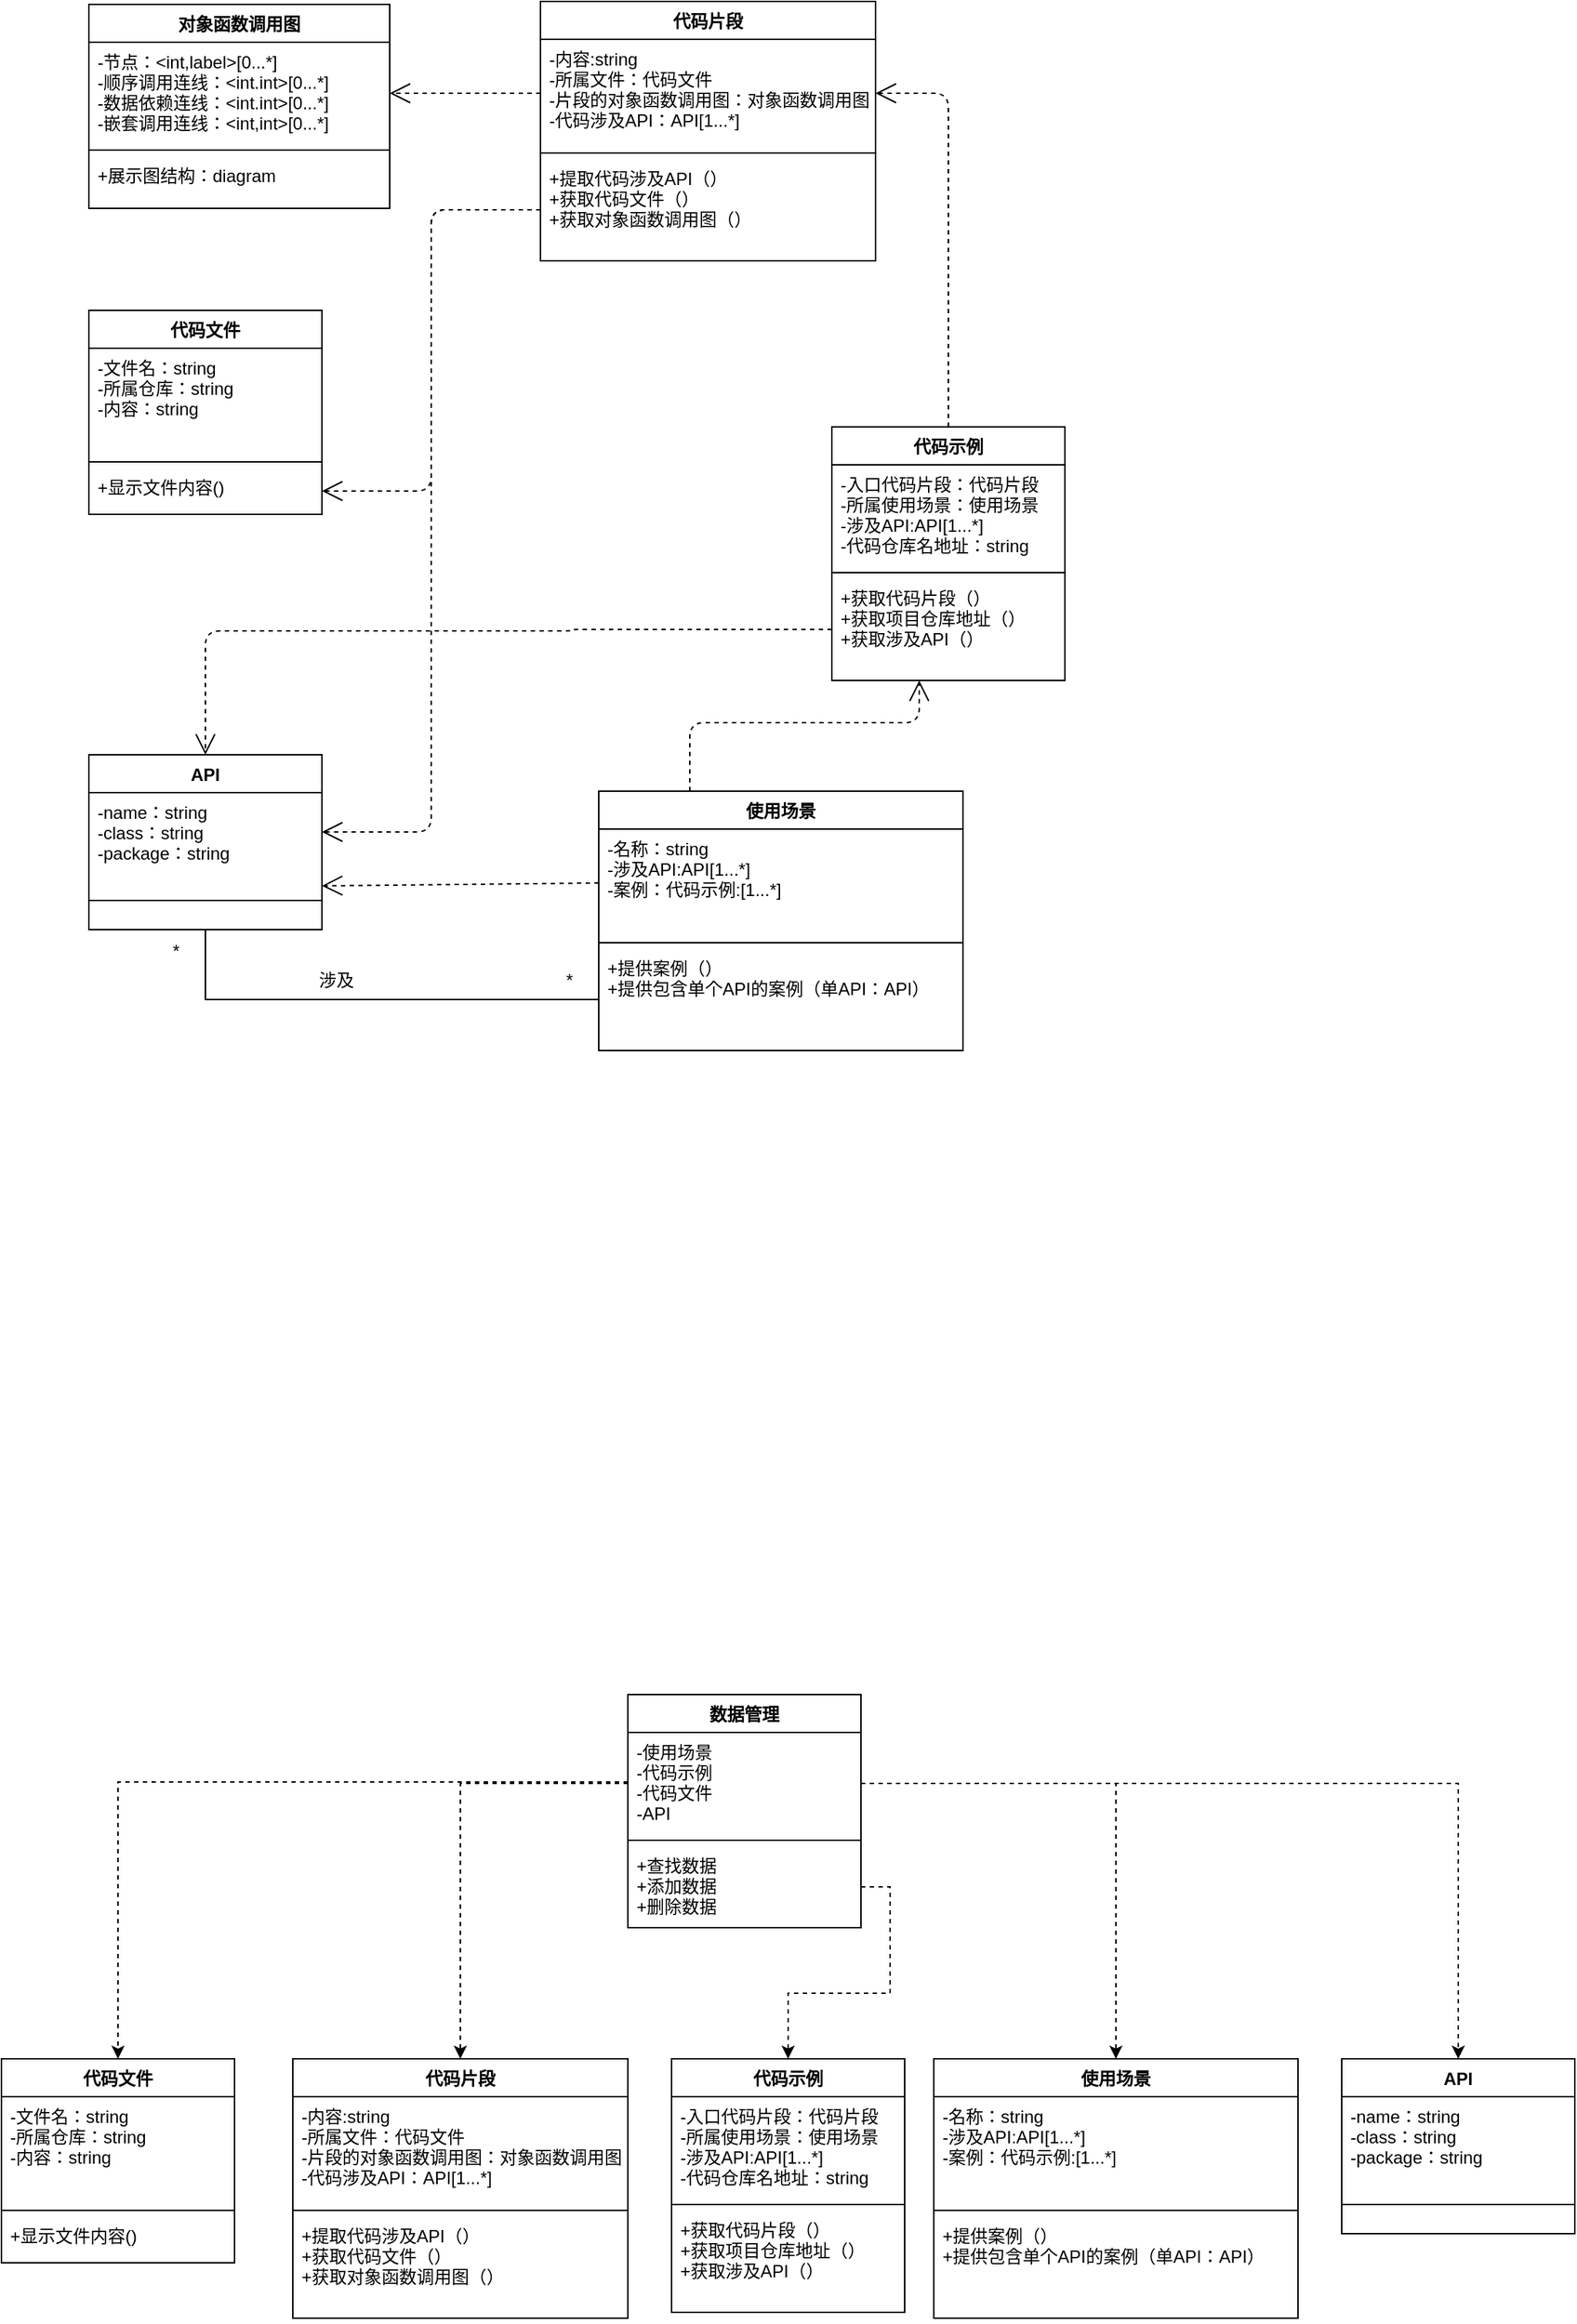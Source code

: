 <mxfile version="14.6.1" type="github" pages="2">
  <diagram id="2AaoYMfwIzmp9pcGzUzD" name="Page-1">
    <mxGraphModel dx="1743" dy="528" grid="1" gridSize="10" guides="1" tooltips="1" connect="1" arrows="1" fold="1" page="1" pageScale="1" pageWidth="827" pageHeight="1169" math="0" shadow="0">
      <root>
        <mxCell id="0" />
        <mxCell id="1" parent="0" />
        <mxCell id="iWXe2AP6moQlenEiE9FN-1" value="代码示例" style="swimlane;fontStyle=1;align=center;verticalAlign=top;childLayout=stackLayout;horizontal=1;startSize=26;horizontalStack=0;resizeParent=1;resizeParentMax=0;resizeLast=0;collapsible=1;marginBottom=0;" parent="1" vertex="1">
          <mxGeometry x="630" y="400" width="160" height="174" as="geometry" />
        </mxCell>
        <mxCell id="iWXe2AP6moQlenEiE9FN-2" value="-入口代码片段：代码片段&#xa;-所属使用场景：使用场景&#xa;-涉及API:API[1...*]&#xa;-代码仓库名地址：string" style="text;strokeColor=none;fillColor=none;align=left;verticalAlign=top;spacingLeft=4;spacingRight=4;overflow=hidden;rotatable=0;points=[[0,0.5],[1,0.5]];portConstraint=eastwest;" parent="iWXe2AP6moQlenEiE9FN-1" vertex="1">
          <mxGeometry y="26" width="160" height="70" as="geometry" />
        </mxCell>
        <mxCell id="iWXe2AP6moQlenEiE9FN-3" value="" style="line;strokeWidth=1;fillColor=none;align=left;verticalAlign=middle;spacingTop=-1;spacingLeft=3;spacingRight=3;rotatable=0;labelPosition=right;points=[];portConstraint=eastwest;" parent="iWXe2AP6moQlenEiE9FN-1" vertex="1">
          <mxGeometry y="96" width="160" height="8" as="geometry" />
        </mxCell>
        <mxCell id="iWXe2AP6moQlenEiE9FN-4" value="+获取代码片段（）&#xa;+获取项目仓库地址（）&#xa;+获取涉及API（）" style="text;strokeColor=none;fillColor=none;align=left;verticalAlign=top;spacingLeft=4;spacingRight=4;overflow=hidden;rotatable=0;points=[[0,0.5],[1,0.5]];portConstraint=eastwest;" parent="iWXe2AP6moQlenEiE9FN-1" vertex="1">
          <mxGeometry y="104" width="160" height="70" as="geometry" />
        </mxCell>
        <mxCell id="iWXe2AP6moQlenEiE9FN-5" value="代码片段" style="swimlane;fontStyle=1;align=center;verticalAlign=top;childLayout=stackLayout;horizontal=1;startSize=26;horizontalStack=0;resizeParent=1;resizeParentMax=0;resizeLast=0;collapsible=1;marginBottom=0;" parent="1" vertex="1">
          <mxGeometry x="430" y="108" width="230" height="178" as="geometry" />
        </mxCell>
        <mxCell id="iWXe2AP6moQlenEiE9FN-6" value="-内容:string&#xa;-所属文件：代码文件&#xa;-片段的对象函数调用图：对象函数调用图&#xa;-代码涉及API：API[1...*]" style="text;strokeColor=none;fillColor=none;align=left;verticalAlign=top;spacingLeft=4;spacingRight=4;overflow=hidden;rotatable=0;points=[[0,0.5],[1,0.5]];portConstraint=eastwest;" parent="iWXe2AP6moQlenEiE9FN-5" vertex="1">
          <mxGeometry y="26" width="230" height="74" as="geometry" />
        </mxCell>
        <mxCell id="iWXe2AP6moQlenEiE9FN-7" value="" style="line;strokeWidth=1;fillColor=none;align=left;verticalAlign=middle;spacingTop=-1;spacingLeft=3;spacingRight=3;rotatable=0;labelPosition=right;points=[];portConstraint=eastwest;" parent="iWXe2AP6moQlenEiE9FN-5" vertex="1">
          <mxGeometry y="100" width="230" height="8" as="geometry" />
        </mxCell>
        <mxCell id="iWXe2AP6moQlenEiE9FN-8" value="+提取代码涉及API（）&#xa;+获取代码文件（）&#xa;+获取对象函数调用图（）" style="text;strokeColor=none;fillColor=none;align=left;verticalAlign=top;spacingLeft=4;spacingRight=4;overflow=hidden;rotatable=0;points=[[0,0.5],[1,0.5]];portConstraint=eastwest;" parent="iWXe2AP6moQlenEiE9FN-5" vertex="1">
          <mxGeometry y="108" width="230" height="70" as="geometry" />
        </mxCell>
        <mxCell id="iWXe2AP6moQlenEiE9FN-9" value="对象函数调用图" style="swimlane;fontStyle=1;align=center;verticalAlign=top;childLayout=stackLayout;horizontal=1;startSize=26;horizontalStack=0;resizeParent=1;resizeParentMax=0;resizeLast=0;collapsible=1;marginBottom=0;" parent="1" vertex="1">
          <mxGeometry x="120" y="110" width="206.5" height="140" as="geometry" />
        </mxCell>
        <mxCell id="iWXe2AP6moQlenEiE9FN-10" value="-节点：&lt;int,label&gt;[0...*]&#xa;-顺序调用连线：&lt;int.int&gt;[0...*]&#xa;-数据依赖连线：&lt;int.int&gt;[0...*]&#xa;-嵌套调用连线：&lt;int,int&gt;[0...*]" style="text;strokeColor=none;fillColor=none;align=left;verticalAlign=top;spacingLeft=4;spacingRight=4;overflow=hidden;rotatable=0;points=[[0,0.5],[1,0.5]];portConstraint=eastwest;" parent="iWXe2AP6moQlenEiE9FN-9" vertex="1">
          <mxGeometry y="26" width="206.5" height="70" as="geometry" />
        </mxCell>
        <mxCell id="iWXe2AP6moQlenEiE9FN-11" value="" style="line;strokeWidth=1;fillColor=none;align=left;verticalAlign=middle;spacingTop=-1;spacingLeft=3;spacingRight=3;rotatable=0;labelPosition=right;points=[];portConstraint=eastwest;" parent="iWXe2AP6moQlenEiE9FN-9" vertex="1">
          <mxGeometry y="96" width="206.5" height="8" as="geometry" />
        </mxCell>
        <mxCell id="iWXe2AP6moQlenEiE9FN-12" value="+展示图结构：diagram" style="text;strokeColor=none;fillColor=none;align=left;verticalAlign=top;spacingLeft=4;spacingRight=4;overflow=hidden;rotatable=0;points=[[0,0.5],[1,0.5]];portConstraint=eastwest;" parent="iWXe2AP6moQlenEiE9FN-9" vertex="1">
          <mxGeometry y="104" width="206.5" height="36" as="geometry" />
        </mxCell>
        <mxCell id="iWXe2AP6moQlenEiE9FN-13" value="代码文件" style="swimlane;fontStyle=1;align=center;verticalAlign=top;childLayout=stackLayout;horizontal=1;startSize=26;horizontalStack=0;resizeParent=1;resizeParentMax=0;resizeLast=0;collapsible=1;marginBottom=0;" parent="1" vertex="1">
          <mxGeometry x="120" y="320" width="160" height="140" as="geometry" />
        </mxCell>
        <mxCell id="iWXe2AP6moQlenEiE9FN-14" value="-文件名：string&#xa;-所属仓库：string&#xa;-内容：string" style="text;strokeColor=none;fillColor=none;align=left;verticalAlign=top;spacingLeft=4;spacingRight=4;overflow=hidden;rotatable=0;points=[[0,0.5],[1,0.5]];portConstraint=eastwest;" parent="iWXe2AP6moQlenEiE9FN-13" vertex="1">
          <mxGeometry y="26" width="160" height="74" as="geometry" />
        </mxCell>
        <mxCell id="iWXe2AP6moQlenEiE9FN-15" value="" style="line;strokeWidth=1;fillColor=none;align=left;verticalAlign=middle;spacingTop=-1;spacingLeft=3;spacingRight=3;rotatable=0;labelPosition=right;points=[];portConstraint=eastwest;" parent="iWXe2AP6moQlenEiE9FN-13" vertex="1">
          <mxGeometry y="100" width="160" height="8" as="geometry" />
        </mxCell>
        <mxCell id="iWXe2AP6moQlenEiE9FN-16" value="+显示文件内容()&#xa;" style="text;strokeColor=none;fillColor=none;align=left;verticalAlign=top;spacingLeft=4;spacingRight=4;overflow=hidden;rotatable=0;points=[[0,0.5],[1,0.5]];portConstraint=eastwest;" parent="iWXe2AP6moQlenEiE9FN-13" vertex="1">
          <mxGeometry y="108" width="160" height="32" as="geometry" />
        </mxCell>
        <mxCell id="iWXe2AP6moQlenEiE9FN-17" value="API" style="swimlane;fontStyle=1;align=center;verticalAlign=top;childLayout=stackLayout;horizontal=1;startSize=26;horizontalStack=0;resizeParent=1;resizeParentMax=0;resizeLast=0;collapsible=1;marginBottom=0;" parent="1" vertex="1">
          <mxGeometry x="120" y="625" width="160" height="120" as="geometry" />
        </mxCell>
        <mxCell id="iWXe2AP6moQlenEiE9FN-18" value="-name：string&#xa;-class：string&#xa;-package：string" style="text;strokeColor=none;fillColor=none;align=left;verticalAlign=top;spacingLeft=4;spacingRight=4;overflow=hidden;rotatable=0;points=[[0,0.5],[1,0.5]];portConstraint=eastwest;" parent="iWXe2AP6moQlenEiE9FN-17" vertex="1">
          <mxGeometry y="26" width="160" height="54" as="geometry" />
        </mxCell>
        <mxCell id="iWXe2AP6moQlenEiE9FN-19" value="" style="line;strokeWidth=1;fillColor=none;align=left;verticalAlign=middle;spacingTop=-1;spacingLeft=3;spacingRight=3;rotatable=0;labelPosition=right;points=[];portConstraint=eastwest;" parent="iWXe2AP6moQlenEiE9FN-17" vertex="1">
          <mxGeometry y="80" width="160" height="40" as="geometry" />
        </mxCell>
        <mxCell id="iWXe2AP6moQlenEiE9FN-21" value="使用场景" style="swimlane;fontStyle=1;align=center;verticalAlign=top;childLayout=stackLayout;horizontal=1;startSize=26;horizontalStack=0;resizeParent=1;resizeParentMax=0;resizeLast=0;collapsible=1;marginBottom=0;" parent="1" vertex="1">
          <mxGeometry x="470" y="650" width="250" height="178" as="geometry" />
        </mxCell>
        <mxCell id="iWXe2AP6moQlenEiE9FN-22" value="-名称：string&#xa;-涉及API:API[1...*]&#xa;-案例：代码示例:[1...*]" style="text;strokeColor=none;fillColor=none;align=left;verticalAlign=top;spacingLeft=4;spacingRight=4;overflow=hidden;rotatable=0;points=[[0,0.5],[1,0.5]];portConstraint=eastwest;" parent="iWXe2AP6moQlenEiE9FN-21" vertex="1">
          <mxGeometry y="26" width="250" height="74" as="geometry" />
        </mxCell>
        <mxCell id="iWXe2AP6moQlenEiE9FN-23" value="" style="line;strokeWidth=1;fillColor=none;align=left;verticalAlign=middle;spacingTop=-1;spacingLeft=3;spacingRight=3;rotatable=0;labelPosition=right;points=[];portConstraint=eastwest;" parent="iWXe2AP6moQlenEiE9FN-21" vertex="1">
          <mxGeometry y="100" width="250" height="8" as="geometry" />
        </mxCell>
        <mxCell id="iWXe2AP6moQlenEiE9FN-24" value="+提供案例（）&#xa;+提供包含单个API的案例（单API：API）" style="text;strokeColor=none;fillColor=none;align=left;verticalAlign=top;spacingLeft=4;spacingRight=4;overflow=hidden;rotatable=0;points=[[0,0.5],[1,0.5]];portConstraint=eastwest;" parent="iWXe2AP6moQlenEiE9FN-21" vertex="1">
          <mxGeometry y="108" width="250" height="70" as="geometry" />
        </mxCell>
        <mxCell id="iWXe2AP6moQlenEiE9FN-31" value="" style="endArrow=open;endSize=12;dashed=1;html=1;exitX=0;exitY=0.5;exitDx=0;exitDy=0;entryX=1;entryY=0.5;entryDx=0;entryDy=0;edgeStyle=orthogonalEdgeStyle;" parent="1" source="iWXe2AP6moQlenEiE9FN-6" target="iWXe2AP6moQlenEiE9FN-10" edge="1">
          <mxGeometry width="160" relative="1" as="geometry">
            <mxPoint x="450.0" y="452" as="sourcePoint" />
            <mxPoint x="290.0" y="453" as="targetPoint" />
          </mxGeometry>
        </mxCell>
        <mxCell id="iWXe2AP6moQlenEiE9FN-32" value="" style="endArrow=open;endSize=12;dashed=1;html=1;exitX=0.5;exitY=0;exitDx=0;exitDy=0;entryX=1;entryY=0.5;entryDx=0;entryDy=0;edgeStyle=orthogonalEdgeStyle;" parent="1" source="iWXe2AP6moQlenEiE9FN-1" target="iWXe2AP6moQlenEiE9FN-6" edge="1">
          <mxGeometry width="160" relative="1" as="geometry">
            <mxPoint x="460.0" y="462" as="sourcePoint" />
            <mxPoint x="300.0" y="463" as="targetPoint" />
            <Array as="points" />
          </mxGeometry>
        </mxCell>
        <mxCell id="iWXe2AP6moQlenEiE9FN-33" value="" style="endArrow=open;endSize=12;dashed=1;html=1;exitX=0;exitY=0.5;exitDx=0;exitDy=0;entryX=0.5;entryY=0;entryDx=0;entryDy=0;edgeStyle=orthogonalEdgeStyle;" parent="1" source="iWXe2AP6moQlenEiE9FN-4" target="iWXe2AP6moQlenEiE9FN-17" edge="1">
          <mxGeometry width="160" relative="1" as="geometry">
            <mxPoint x="470.0" y="472" as="sourcePoint" />
            <mxPoint x="310.0" y="473" as="targetPoint" />
            <Array as="points">
              <mxPoint x="451" y="540" />
              <mxPoint x="200" y="540" />
            </Array>
          </mxGeometry>
        </mxCell>
        <mxCell id="iWXe2AP6moQlenEiE9FN-34" value="" style="endArrow=open;endSize=12;dashed=1;html=1;exitX=0;exitY=0.5;exitDx=0;exitDy=0;entryX=1;entryY=0.5;entryDx=0;entryDy=0;edgeStyle=orthogonalEdgeStyle;" parent="1" source="iWXe2AP6moQlenEiE9FN-8" target="iWXe2AP6moQlenEiE9FN-18" edge="1">
          <mxGeometry width="160" relative="1" as="geometry">
            <mxPoint x="480.0" y="482" as="sourcePoint" />
            <mxPoint x="320.0" y="483" as="targetPoint" />
          </mxGeometry>
        </mxCell>
        <mxCell id="iWXe2AP6moQlenEiE9FN-35" value="" style="endArrow=open;endSize=12;dashed=1;html=1;exitX=0;exitY=0.5;exitDx=0;exitDy=0;entryX=1;entryY=0.75;entryDx=0;entryDy=0;" parent="1" source="iWXe2AP6moQlenEiE9FN-22" target="iWXe2AP6moQlenEiE9FN-17" edge="1">
          <mxGeometry width="160" relative="1" as="geometry">
            <mxPoint x="490.0" y="492" as="sourcePoint" />
            <mxPoint x="330.0" y="493" as="targetPoint" />
          </mxGeometry>
        </mxCell>
        <mxCell id="iWXe2AP6moQlenEiE9FN-36" value="" style="endArrow=open;endSize=12;dashed=1;html=1;exitX=0.25;exitY=0;exitDx=0;exitDy=0;edgeStyle=orthogonalEdgeStyle;" parent="1" source="iWXe2AP6moQlenEiE9FN-21" target="iWXe2AP6moQlenEiE9FN-4" edge="1">
          <mxGeometry width="160" relative="1" as="geometry">
            <mxPoint x="500.0" y="502" as="sourcePoint" />
            <mxPoint x="540" y="590" as="targetPoint" />
            <Array as="points">
              <mxPoint x="533" y="603" />
              <mxPoint x="690" y="603" />
              <mxPoint x="690" y="520" />
            </Array>
          </mxGeometry>
        </mxCell>
        <mxCell id="bPBToo5G3q3qpgtkIBGB-3" style="rounded=0;orthogonalLoop=1;jettySize=auto;html=1;exitX=0;exitY=0.5;exitDx=0;exitDy=0;entryX=0.5;entryY=1;entryDx=0;entryDy=0;edgeStyle=orthogonalEdgeStyle;endArrow=none;endFill=0;" parent="1" source="iWXe2AP6moQlenEiE9FN-24" target="iWXe2AP6moQlenEiE9FN-17" edge="1">
          <mxGeometry relative="1" as="geometry" />
        </mxCell>
        <mxCell id="bPBToo5G3q3qpgtkIBGB-5" value="*" style="text;html=1;strokeColor=none;fillColor=none;align=center;verticalAlign=middle;whiteSpace=wrap;rounded=0;" parent="1" vertex="1">
          <mxGeometry x="160" y="750" width="40" height="20" as="geometry" />
        </mxCell>
        <mxCell id="bPBToo5G3q3qpgtkIBGB-6" value="*" style="text;html=1;strokeColor=none;fillColor=none;align=center;verticalAlign=middle;whiteSpace=wrap;rounded=0;" parent="1" vertex="1">
          <mxGeometry x="430" y="770" width="40" height="20" as="geometry" />
        </mxCell>
        <mxCell id="bPBToo5G3q3qpgtkIBGB-7" value="涉及" style="text;html=1;strokeColor=none;fillColor=none;align=center;verticalAlign=middle;whiteSpace=wrap;rounded=0;" parent="1" vertex="1">
          <mxGeometry x="270" y="770" width="40" height="20" as="geometry" />
        </mxCell>
        <mxCell id="bPBToo5G3q3qpgtkIBGB-10" value="" style="endArrow=open;endSize=12;dashed=1;html=1;exitX=0;exitY=0.5;exitDx=0;exitDy=0;entryX=1;entryY=0.5;entryDx=0;entryDy=0;edgeStyle=orthogonalEdgeStyle;" parent="1" source="iWXe2AP6moQlenEiE9FN-8" target="iWXe2AP6moQlenEiE9FN-16" edge="1">
          <mxGeometry width="160" relative="1" as="geometry">
            <mxPoint x="440" y="181" as="sourcePoint" />
            <mxPoint x="336.5" y="181" as="targetPoint" />
          </mxGeometry>
        </mxCell>
        <mxCell id="z9AMCKl3crTbH8jXj1XW-1" value="数据管理" style="swimlane;fontStyle=1;align=center;verticalAlign=top;childLayout=stackLayout;horizontal=1;startSize=26;horizontalStack=0;resizeParent=1;resizeParentMax=0;resizeLast=0;collapsible=1;marginBottom=0;" vertex="1" parent="1">
          <mxGeometry x="490" y="1270" width="160" height="160" as="geometry" />
        </mxCell>
        <mxCell id="z9AMCKl3crTbH8jXj1XW-2" value="-使用场景&#xa;-代码示例&#xa;-代码文件&#xa;-API" style="text;strokeColor=none;fillColor=none;align=left;verticalAlign=top;spacingLeft=4;spacingRight=4;overflow=hidden;rotatable=0;points=[[0,0.5],[1,0.5]];portConstraint=eastwest;" vertex="1" parent="z9AMCKl3crTbH8jXj1XW-1">
          <mxGeometry y="26" width="160" height="70" as="geometry" />
        </mxCell>
        <mxCell id="z9AMCKl3crTbH8jXj1XW-3" value="" style="line;strokeWidth=1;fillColor=none;align=left;verticalAlign=middle;spacingTop=-1;spacingLeft=3;spacingRight=3;rotatable=0;labelPosition=right;points=[];portConstraint=eastwest;" vertex="1" parent="z9AMCKl3crTbH8jXj1XW-1">
          <mxGeometry y="96" width="160" height="8" as="geometry" />
        </mxCell>
        <mxCell id="z9AMCKl3crTbH8jXj1XW-4" value="+查找数据&#xa;+添加数据&#xa;+删除数据&#xa;" style="text;strokeColor=none;fillColor=none;align=left;verticalAlign=top;spacingLeft=4;spacingRight=4;overflow=hidden;rotatable=0;points=[[0,0.5],[1,0.5]];portConstraint=eastwest;" vertex="1" parent="z9AMCKl3crTbH8jXj1XW-1">
          <mxGeometry y="104" width="160" height="56" as="geometry" />
        </mxCell>
        <mxCell id="z9AMCKl3crTbH8jXj1XW-7" value="代码文件" style="swimlane;fontStyle=1;align=center;verticalAlign=top;childLayout=stackLayout;horizontal=1;startSize=26;horizontalStack=0;resizeParent=1;resizeParentMax=0;resizeLast=0;collapsible=1;marginBottom=0;" vertex="1" parent="1">
          <mxGeometry x="60" y="1520" width="160" height="140" as="geometry" />
        </mxCell>
        <mxCell id="z9AMCKl3crTbH8jXj1XW-8" value="-文件名：string&#xa;-所属仓库：string&#xa;-内容：string" style="text;strokeColor=none;fillColor=none;align=left;verticalAlign=top;spacingLeft=4;spacingRight=4;overflow=hidden;rotatable=0;points=[[0,0.5],[1,0.5]];portConstraint=eastwest;" vertex="1" parent="z9AMCKl3crTbH8jXj1XW-7">
          <mxGeometry y="26" width="160" height="74" as="geometry" />
        </mxCell>
        <mxCell id="z9AMCKl3crTbH8jXj1XW-9" value="" style="line;strokeWidth=1;fillColor=none;align=left;verticalAlign=middle;spacingTop=-1;spacingLeft=3;spacingRight=3;rotatable=0;labelPosition=right;points=[];portConstraint=eastwest;" vertex="1" parent="z9AMCKl3crTbH8jXj1XW-7">
          <mxGeometry y="100" width="160" height="8" as="geometry" />
        </mxCell>
        <mxCell id="z9AMCKl3crTbH8jXj1XW-10" value="+显示文件内容()&#xa;" style="text;strokeColor=none;fillColor=none;align=left;verticalAlign=top;spacingLeft=4;spacingRight=4;overflow=hidden;rotatable=0;points=[[0,0.5],[1,0.5]];portConstraint=eastwest;" vertex="1" parent="z9AMCKl3crTbH8jXj1XW-7">
          <mxGeometry y="108" width="160" height="32" as="geometry" />
        </mxCell>
        <mxCell id="z9AMCKl3crTbH8jXj1XW-11" value="代码片段" style="swimlane;fontStyle=1;align=center;verticalAlign=top;childLayout=stackLayout;horizontal=1;startSize=26;horizontalStack=0;resizeParent=1;resizeParentMax=0;resizeLast=0;collapsible=1;marginBottom=0;" vertex="1" parent="1">
          <mxGeometry x="260" y="1520" width="230" height="178" as="geometry" />
        </mxCell>
        <mxCell id="z9AMCKl3crTbH8jXj1XW-12" value="-内容:string&#xa;-所属文件：代码文件&#xa;-片段的对象函数调用图：对象函数调用图&#xa;-代码涉及API：API[1...*]" style="text;strokeColor=none;fillColor=none;align=left;verticalAlign=top;spacingLeft=4;spacingRight=4;overflow=hidden;rotatable=0;points=[[0,0.5],[1,0.5]];portConstraint=eastwest;" vertex="1" parent="z9AMCKl3crTbH8jXj1XW-11">
          <mxGeometry y="26" width="230" height="74" as="geometry" />
        </mxCell>
        <mxCell id="z9AMCKl3crTbH8jXj1XW-13" value="" style="line;strokeWidth=1;fillColor=none;align=left;verticalAlign=middle;spacingTop=-1;spacingLeft=3;spacingRight=3;rotatable=0;labelPosition=right;points=[];portConstraint=eastwest;" vertex="1" parent="z9AMCKl3crTbH8jXj1XW-11">
          <mxGeometry y="100" width="230" height="8" as="geometry" />
        </mxCell>
        <mxCell id="z9AMCKl3crTbH8jXj1XW-14" value="+提取代码涉及API（）&#xa;+获取代码文件（）&#xa;+获取对象函数调用图（）" style="text;strokeColor=none;fillColor=none;align=left;verticalAlign=top;spacingLeft=4;spacingRight=4;overflow=hidden;rotatable=0;points=[[0,0.5],[1,0.5]];portConstraint=eastwest;" vertex="1" parent="z9AMCKl3crTbH8jXj1XW-11">
          <mxGeometry y="108" width="230" height="70" as="geometry" />
        </mxCell>
        <mxCell id="z9AMCKl3crTbH8jXj1XW-15" value="代码示例" style="swimlane;fontStyle=1;align=center;verticalAlign=top;childLayout=stackLayout;horizontal=1;startSize=26;horizontalStack=0;resizeParent=1;resizeParentMax=0;resizeLast=0;collapsible=1;marginBottom=0;" vertex="1" parent="1">
          <mxGeometry x="520" y="1520" width="160" height="174" as="geometry" />
        </mxCell>
        <mxCell id="z9AMCKl3crTbH8jXj1XW-16" value="-入口代码片段：代码片段&#xa;-所属使用场景：使用场景&#xa;-涉及API:API[1...*]&#xa;-代码仓库名地址：string" style="text;strokeColor=none;fillColor=none;align=left;verticalAlign=top;spacingLeft=4;spacingRight=4;overflow=hidden;rotatable=0;points=[[0,0.5],[1,0.5]];portConstraint=eastwest;" vertex="1" parent="z9AMCKl3crTbH8jXj1XW-15">
          <mxGeometry y="26" width="160" height="70" as="geometry" />
        </mxCell>
        <mxCell id="z9AMCKl3crTbH8jXj1XW-17" value="" style="line;strokeWidth=1;fillColor=none;align=left;verticalAlign=middle;spacingTop=-1;spacingLeft=3;spacingRight=3;rotatable=0;labelPosition=right;points=[];portConstraint=eastwest;" vertex="1" parent="z9AMCKl3crTbH8jXj1XW-15">
          <mxGeometry y="96" width="160" height="8" as="geometry" />
        </mxCell>
        <mxCell id="z9AMCKl3crTbH8jXj1XW-18" value="+获取代码片段（）&#xa;+获取项目仓库地址（）&#xa;+获取涉及API（）" style="text;strokeColor=none;fillColor=none;align=left;verticalAlign=top;spacingLeft=4;spacingRight=4;overflow=hidden;rotatable=0;points=[[0,0.5],[1,0.5]];portConstraint=eastwest;" vertex="1" parent="z9AMCKl3crTbH8jXj1XW-15">
          <mxGeometry y="104" width="160" height="70" as="geometry" />
        </mxCell>
        <mxCell id="z9AMCKl3crTbH8jXj1XW-19" value="使用场景" style="swimlane;fontStyle=1;align=center;verticalAlign=top;childLayout=stackLayout;horizontal=1;startSize=26;horizontalStack=0;resizeParent=1;resizeParentMax=0;resizeLast=0;collapsible=1;marginBottom=0;" vertex="1" parent="1">
          <mxGeometry x="700" y="1520" width="250" height="178" as="geometry" />
        </mxCell>
        <mxCell id="z9AMCKl3crTbH8jXj1XW-20" value="-名称：string&#xa;-涉及API:API[1...*]&#xa;-案例：代码示例:[1...*]" style="text;strokeColor=none;fillColor=none;align=left;verticalAlign=top;spacingLeft=4;spacingRight=4;overflow=hidden;rotatable=0;points=[[0,0.5],[1,0.5]];portConstraint=eastwest;" vertex="1" parent="z9AMCKl3crTbH8jXj1XW-19">
          <mxGeometry y="26" width="250" height="74" as="geometry" />
        </mxCell>
        <mxCell id="z9AMCKl3crTbH8jXj1XW-21" value="" style="line;strokeWidth=1;fillColor=none;align=left;verticalAlign=middle;spacingTop=-1;spacingLeft=3;spacingRight=3;rotatable=0;labelPosition=right;points=[];portConstraint=eastwest;" vertex="1" parent="z9AMCKl3crTbH8jXj1XW-19">
          <mxGeometry y="100" width="250" height="8" as="geometry" />
        </mxCell>
        <mxCell id="z9AMCKl3crTbH8jXj1XW-22" value="+提供案例（）&#xa;+提供包含单个API的案例（单API：API）" style="text;strokeColor=none;fillColor=none;align=left;verticalAlign=top;spacingLeft=4;spacingRight=4;overflow=hidden;rotatable=0;points=[[0,0.5],[1,0.5]];portConstraint=eastwest;" vertex="1" parent="z9AMCKl3crTbH8jXj1XW-19">
          <mxGeometry y="108" width="250" height="70" as="geometry" />
        </mxCell>
        <mxCell id="z9AMCKl3crTbH8jXj1XW-24" value="API" style="swimlane;fontStyle=1;align=center;verticalAlign=top;childLayout=stackLayout;horizontal=1;startSize=26;horizontalStack=0;resizeParent=1;resizeParentMax=0;resizeLast=0;collapsible=1;marginBottom=0;" vertex="1" parent="1">
          <mxGeometry x="980" y="1520" width="160" height="120" as="geometry" />
        </mxCell>
        <mxCell id="z9AMCKl3crTbH8jXj1XW-25" value="-name：string&#xa;-class：string&#xa;-package：string" style="text;strokeColor=none;fillColor=none;align=left;verticalAlign=top;spacingLeft=4;spacingRight=4;overflow=hidden;rotatable=0;points=[[0,0.5],[1,0.5]];portConstraint=eastwest;" vertex="1" parent="z9AMCKl3crTbH8jXj1XW-24">
          <mxGeometry y="26" width="160" height="54" as="geometry" />
        </mxCell>
        <mxCell id="z9AMCKl3crTbH8jXj1XW-26" value="" style="line;strokeWidth=1;fillColor=none;align=left;verticalAlign=middle;spacingTop=-1;spacingLeft=3;spacingRight=3;rotatable=0;labelPosition=right;points=[];portConstraint=eastwest;" vertex="1" parent="z9AMCKl3crTbH8jXj1XW-24">
          <mxGeometry y="80" width="160" height="40" as="geometry" />
        </mxCell>
        <mxCell id="z9AMCKl3crTbH8jXj1XW-27" style="edgeStyle=orthogonalEdgeStyle;rounded=0;orthogonalLoop=1;jettySize=auto;html=1;exitX=0;exitY=0.5;exitDx=0;exitDy=0;dashed=1;" edge="1" parent="1" source="z9AMCKl3crTbH8jXj1XW-4" target="z9AMCKl3crTbH8jXj1XW-7">
          <mxGeometry relative="1" as="geometry">
            <Array as="points">
              <mxPoint x="490" y="1330" />
              <mxPoint x="140" y="1330" />
            </Array>
          </mxGeometry>
        </mxCell>
        <mxCell id="z9AMCKl3crTbH8jXj1XW-28" style="edgeStyle=orthogonalEdgeStyle;rounded=0;orthogonalLoop=1;jettySize=auto;html=1;exitX=0;exitY=0.5;exitDx=0;exitDy=0;entryX=0.5;entryY=0;entryDx=0;entryDy=0;dashed=1;" edge="1" parent="1" source="z9AMCKl3crTbH8jXj1XW-2" target="z9AMCKl3crTbH8jXj1XW-11">
          <mxGeometry relative="1" as="geometry" />
        </mxCell>
        <mxCell id="z9AMCKl3crTbH8jXj1XW-29" style="edgeStyle=orthogonalEdgeStyle;rounded=0;orthogonalLoop=1;jettySize=auto;html=1;entryX=0.5;entryY=0;entryDx=0;entryDy=0;exitX=1;exitY=0.5;exitDx=0;exitDy=0;dashed=1;" edge="1" parent="1" source="z9AMCKl3crTbH8jXj1XW-2" target="z9AMCKl3crTbH8jXj1XW-24">
          <mxGeometry relative="1" as="geometry">
            <mxPoint x="650" y="1402" as="sourcePoint" />
          </mxGeometry>
        </mxCell>
        <mxCell id="z9AMCKl3crTbH8jXj1XW-30" style="edgeStyle=orthogonalEdgeStyle;rounded=0;orthogonalLoop=1;jettySize=auto;html=1;exitX=1;exitY=0.5;exitDx=0;exitDy=0;entryX=0.5;entryY=0;entryDx=0;entryDy=0;dashed=1;" edge="1" parent="1" source="z9AMCKl3crTbH8jXj1XW-2" target="z9AMCKl3crTbH8jXj1XW-19">
          <mxGeometry relative="1" as="geometry" />
        </mxCell>
        <mxCell id="z9AMCKl3crTbH8jXj1XW-31" style="edgeStyle=orthogonalEdgeStyle;rounded=0;orthogonalLoop=1;jettySize=auto;html=1;exitX=1;exitY=0.5;exitDx=0;exitDy=0;entryX=0.5;entryY=0;entryDx=0;entryDy=0;dashed=1;" edge="1" parent="1" source="z9AMCKl3crTbH8jXj1XW-4" target="z9AMCKl3crTbH8jXj1XW-15">
          <mxGeometry relative="1" as="geometry" />
        </mxCell>
      </root>
    </mxGraphModel>
  </diagram>
  <diagram id="sWjWk3fJDwcA0_Gtaqs9" name="Page-2">
    <mxGraphModel dx="1162" dy="298" grid="1" gridSize="10" guides="1" tooltips="1" connect="1" arrows="1" fold="1" page="1" pageScale="1" pageWidth="827" pageHeight="1169" math="0" shadow="0">
      <root>
        <mxCell id="vc9K5A3JNIl_C_bZF3C6-0" />
        <mxCell id="vc9K5A3JNIl_C_bZF3C6-1" parent="vc9K5A3JNIl_C_bZF3C6-0" />
        <mxCell id="vc9K5A3JNIl_C_bZF3C6-2" value="CodePage" style="swimlane;fontStyle=1;align=center;verticalAlign=top;childLayout=stackLayout;horizontal=1;startSize=26;horizontalStack=0;resizeParent=1;resizeParentMax=0;resizeLast=0;collapsible=1;marginBottom=0;" vertex="1" parent="vc9K5A3JNIl_C_bZF3C6-1">
          <mxGeometry x="120" y="218" width="160" height="168" as="geometry" />
        </mxCell>
        <mxCell id="vc9K5A3JNIl_C_bZF3C6-3" value="+代码片段展示块&#xa;+代码文件展示块&#xa;+对象函数调用图&#xa;+代码仓库跳转链接&#xa;+用户函数文件选择按钮" style="text;strokeColor=none;fillColor=none;align=left;verticalAlign=top;spacingLeft=4;spacingRight=4;overflow=hidden;rotatable=0;points=[[0,0.5],[1,0.5]];portConstraint=eastwest;" vertex="1" parent="vc9K5A3JNIl_C_bZF3C6-2">
          <mxGeometry y="26" width="160" height="84" as="geometry" />
        </mxCell>
        <mxCell id="vc9K5A3JNIl_C_bZF3C6-4" value="" style="line;strokeWidth=1;fillColor=none;align=left;verticalAlign=middle;spacingTop=-1;spacingLeft=3;spacingRight=3;rotatable=0;labelPosition=right;points=[];portConstraint=eastwest;" vertex="1" parent="vc9K5A3JNIl_C_bZF3C6-2">
          <mxGeometry y="110" width="160" height="32" as="geometry" />
        </mxCell>
        <mxCell id="vc9K5A3JNIl_C_bZF3C6-5" value="+跳转用户函数文件" style="text;strokeColor=none;fillColor=none;align=left;verticalAlign=top;spacingLeft=4;spacingRight=4;overflow=hidden;rotatable=0;points=[[0,0.5],[1,0.5]];portConstraint=eastwest;" vertex="1" parent="vc9K5A3JNIl_C_bZF3C6-2">
          <mxGeometry y="142" width="160" height="26" as="geometry" />
        </mxCell>
        <mxCell id="vc9K5A3JNIl_C_bZF3C6-6" value="App" style="swimlane;fontStyle=1;align=center;verticalAlign=top;childLayout=stackLayout;horizontal=1;startSize=26;horizontalStack=0;resizeParent=1;resizeParentMax=0;resizeLast=0;collapsible=1;marginBottom=0;" vertex="1" parent="vc9K5A3JNIl_C_bZF3C6-1">
          <mxGeometry x="360" y="60" width="160" height="86" as="geometry" />
        </mxCell>
        <mxCell id="vc9K5A3JNIl_C_bZF3C6-7" value="+侧边栏" style="text;strokeColor=none;fillColor=none;align=left;verticalAlign=top;spacingLeft=4;spacingRight=4;overflow=hidden;rotatable=0;points=[[0,0.5],[1,0.5]];portConstraint=eastwest;" vertex="1" parent="vc9K5A3JNIl_C_bZF3C6-6">
          <mxGeometry y="26" width="160" height="26" as="geometry" />
        </mxCell>
        <mxCell id="vc9K5A3JNIl_C_bZF3C6-8" value="" style="line;strokeWidth=1;fillColor=none;align=left;verticalAlign=middle;spacingTop=-1;spacingLeft=3;spacingRight=3;rotatable=0;labelPosition=right;points=[];portConstraint=eastwest;" vertex="1" parent="vc9K5A3JNIl_C_bZF3C6-6">
          <mxGeometry y="52" width="160" height="8" as="geometry" />
        </mxCell>
        <mxCell id="vc9K5A3JNIl_C_bZF3C6-9" value="+切换模块" style="text;strokeColor=none;fillColor=none;align=left;verticalAlign=top;spacingLeft=4;spacingRight=4;overflow=hidden;rotatable=0;points=[[0,0.5],[1,0.5]];portConstraint=eastwest;" vertex="1" parent="vc9K5A3JNIl_C_bZF3C6-6">
          <mxGeometry y="60" width="160" height="26" as="geometry" />
        </mxCell>
        <mxCell id="vc9K5A3JNIl_C_bZF3C6-10" value="SearchPage" style="swimlane;fontStyle=1;align=center;verticalAlign=top;childLayout=stackLayout;horizontal=1;startSize=26;horizontalStack=0;resizeParent=1;resizeParentMax=0;resizeLast=0;collapsible=1;marginBottom=0;" vertex="1" parent="vc9K5A3JNIl_C_bZF3C6-1">
          <mxGeometry x="350" y="227" width="160" height="172" as="geometry" />
        </mxCell>
        <mxCell id="vc9K5A3JNIl_C_bZF3C6-11" value="+搜索框&#xa;+搜索按钮&#xa;+可选列表&#xa;+分页器" style="text;strokeColor=none;fillColor=none;align=left;verticalAlign=top;spacingLeft=4;spacingRight=4;overflow=hidden;rotatable=0;points=[[0,0.5],[1,0.5]];portConstraint=eastwest;" vertex="1" parent="vc9K5A3JNIl_C_bZF3C6-10">
          <mxGeometry y="26" width="160" height="64" as="geometry" />
        </mxCell>
        <mxCell id="vc9K5A3JNIl_C_bZF3C6-12" value="" style="line;strokeWidth=1;fillColor=none;align=left;verticalAlign=middle;spacingTop=-1;spacingLeft=3;spacingRight=3;rotatable=0;labelPosition=right;points=[];portConstraint=eastwest;" vertex="1" parent="vc9K5A3JNIl_C_bZF3C6-10">
          <mxGeometry y="90" width="160" height="20" as="geometry" />
        </mxCell>
        <mxCell id="vc9K5A3JNIl_C_bZF3C6-13" value="+翻页&#xa;+关键词搜索&#xa;+选择API" style="text;strokeColor=none;fillColor=none;align=left;verticalAlign=top;spacingLeft=4;spacingRight=4;overflow=hidden;rotatable=0;points=[[0,0.5],[1,0.5]];portConstraint=eastwest;" vertex="1" parent="vc9K5A3JNIl_C_bZF3C6-10">
          <mxGeometry y="110" width="160" height="62" as="geometry" />
        </mxCell>
        <mxCell id="vc9K5A3JNIl_C_bZF3C6-14" value="CasePage" style="swimlane;fontStyle=1;align=center;verticalAlign=top;childLayout=stackLayout;horizontal=1;startSize=26;horizontalStack=0;resizeParent=1;resizeParentMax=0;resizeLast=0;collapsible=1;marginBottom=0;" vertex="1" parent="vc9K5A3JNIl_C_bZF3C6-1">
          <mxGeometry x="590" y="236" width="160" height="140" as="geometry" />
        </mxCell>
        <mxCell id="vc9K5A3JNIl_C_bZF3C6-15" value="+使用场景卡片[1...*]&#xa;+代码示例列表" style="text;strokeColor=none;fillColor=none;align=left;verticalAlign=top;spacingLeft=4;spacingRight=4;overflow=hidden;rotatable=0;points=[[0,0.5],[1,0.5]];portConstraint=eastwest;" vertex="1" parent="vc9K5A3JNIl_C_bZF3C6-14">
          <mxGeometry y="26" width="160" height="44" as="geometry" />
        </mxCell>
        <mxCell id="vc9K5A3JNIl_C_bZF3C6-16" value="" style="line;strokeWidth=1;fillColor=none;align=left;verticalAlign=middle;spacingTop=-1;spacingLeft=3;spacingRight=3;rotatable=0;labelPosition=right;points=[];portConstraint=eastwest;" vertex="1" parent="vc9K5A3JNIl_C_bZF3C6-14">
          <mxGeometry y="70" width="160" height="20" as="geometry" />
        </mxCell>
        <mxCell id="vc9K5A3JNIl_C_bZF3C6-17" value="+选择使用场景&#xa;+选择代码示例" style="text;strokeColor=none;fillColor=none;align=left;verticalAlign=top;spacingLeft=4;spacingRight=4;overflow=hidden;rotatable=0;points=[[0,0.5],[1,0.5]];portConstraint=eastwest;" vertex="1" parent="vc9K5A3JNIl_C_bZF3C6-14">
          <mxGeometry y="90" width="160" height="50" as="geometry" />
        </mxCell>
        <mxCell id="vc9K5A3JNIl_C_bZF3C6-18" value="Vuex状态管理器" style="swimlane;fontStyle=1;align=center;verticalAlign=top;childLayout=stackLayout;horizontal=1;startSize=26;horizontalStack=0;resizeParent=1;resizeParentMax=0;resizeLast=0;collapsible=1;marginBottom=0;" vertex="1" parent="vc9K5A3JNIl_C_bZF3C6-1">
          <mxGeometry x="350" y="470" width="160" height="100" as="geometry" />
        </mxCell>
        <mxCell id="vc9K5A3JNIl_C_bZF3C6-19" value="-前端状态" style="text;strokeColor=none;fillColor=none;align=left;verticalAlign=top;spacingLeft=4;spacingRight=4;overflow=hidden;rotatable=0;points=[[0,0.5],[1,0.5]];portConstraint=eastwest;" vertex="1" parent="vc9K5A3JNIl_C_bZF3C6-18">
          <mxGeometry y="26" width="160" height="24" as="geometry" />
        </mxCell>
        <mxCell id="vc9K5A3JNIl_C_bZF3C6-20" value="" style="line;strokeWidth=1;fillColor=none;align=left;verticalAlign=middle;spacingTop=-1;spacingLeft=3;spacingRight=3;rotatable=0;labelPosition=right;points=[];portConstraint=eastwest;" vertex="1" parent="vc9K5A3JNIl_C_bZF3C6-18">
          <mxGeometry y="50" width="160" height="8" as="geometry" />
        </mxCell>
        <mxCell id="vc9K5A3JNIl_C_bZF3C6-21" value="+访问状态&#xa;+修改状态" style="text;strokeColor=none;fillColor=none;align=left;verticalAlign=top;spacingLeft=4;spacingRight=4;overflow=hidden;rotatable=0;points=[[0,0.5],[1,0.5]];portConstraint=eastwest;" vertex="1" parent="vc9K5A3JNIl_C_bZF3C6-18">
          <mxGeometry y="58" width="160" height="42" as="geometry" />
        </mxCell>
        <mxCell id="vc9K5A3JNIl_C_bZF3C6-22" value="" style="endArrow=diamondThin;endFill=1;endSize=24;html=1;exitX=0.5;exitY=0;exitDx=0;exitDy=0;edgeStyle=orthogonalEdgeStyle;entryX=0;entryY=0.5;entryDx=0;entryDy=0;" edge="1" parent="vc9K5A3JNIl_C_bZF3C6-1" source="vc9K5A3JNIl_C_bZF3C6-2" target="vc9K5A3JNIl_C_bZF3C6-9">
          <mxGeometry width="160" relative="1" as="geometry">
            <mxPoint x="140" y="150" as="sourcePoint" />
            <mxPoint x="490" y="160" as="targetPoint" />
            <Array as="points">
              <mxPoint x="200" y="180" />
              <mxPoint x="320" y="180" />
              <mxPoint x="320" y="133" />
            </Array>
          </mxGeometry>
        </mxCell>
        <mxCell id="vc9K5A3JNIl_C_bZF3C6-23" value="" style="endArrow=diamondThin;endFill=1;endSize=24;html=1;exitX=0.5;exitY=0;exitDx=0;exitDy=0;edgeStyle=orthogonalEdgeStyle;entryX=0;entryY=0.5;entryDx=0;entryDy=0;" edge="1" parent="vc9K5A3JNIl_C_bZF3C6-1" source="vc9K5A3JNIl_C_bZF3C6-10" target="vc9K5A3JNIl_C_bZF3C6-9">
          <mxGeometry width="160" relative="1" as="geometry">
            <mxPoint x="210" y="230" as="sourcePoint" />
            <mxPoint x="290" y="120" as="targetPoint" />
            <Array as="points">
              <mxPoint x="430" y="190" />
              <mxPoint x="320" y="190" />
              <mxPoint x="320" y="133" />
            </Array>
          </mxGeometry>
        </mxCell>
        <mxCell id="vc9K5A3JNIl_C_bZF3C6-24" style="edgeStyle=orthogonalEdgeStyle;rounded=0;orthogonalLoop=1;jettySize=auto;html=1;endArrow=none;endFill=0;" edge="1" parent="vc9K5A3JNIl_C_bZF3C6-1" source="vc9K5A3JNIl_C_bZF3C6-9">
          <mxGeometry relative="1" as="geometry">
            <mxPoint x="340" y="133.0" as="targetPoint" />
          </mxGeometry>
        </mxCell>
        <mxCell id="vc9K5A3JNIl_C_bZF3C6-25" value="" style="endArrow=diamondThin;endFill=1;endSize=24;html=1;exitX=0.5;exitY=0;exitDx=0;exitDy=0;edgeStyle=orthogonalEdgeStyle;entryX=1;entryY=0.5;entryDx=0;entryDy=0;" edge="1" parent="vc9K5A3JNIl_C_bZF3C6-1" source="vc9K5A3JNIl_C_bZF3C6-14" target="vc9K5A3JNIl_C_bZF3C6-9">
          <mxGeometry width="160" relative="1" as="geometry">
            <mxPoint x="220" y="240" as="sourcePoint" />
            <mxPoint x="380" y="153.0" as="targetPoint" />
            <Array as="points">
              <mxPoint x="670" y="133" />
            </Array>
          </mxGeometry>
        </mxCell>
        <mxCell id="vc9K5A3JNIl_C_bZF3C6-27" value="跳转" style="html=1;verticalAlign=bottom;endArrow=block;entryX=1;entryY=0.5;entryDx=0;entryDy=0;exitX=0;exitY=0.5;exitDx=0;exitDy=0;" edge="1" parent="vc9K5A3JNIl_C_bZF3C6-1" source="vc9K5A3JNIl_C_bZF3C6-15" target="vc9K5A3JNIl_C_bZF3C6-11">
          <mxGeometry width="80" relative="1" as="geometry">
            <mxPoint x="290" y="296" as="sourcePoint" />
            <mxPoint x="360" y="295" as="targetPoint" />
          </mxGeometry>
        </mxCell>
        <mxCell id="vc9K5A3JNIl_C_bZF3C6-26" value="跳转" style="html=1;verticalAlign=bottom;endArrow=block;exitX=0;exitY=0.5;exitDx=0;exitDy=0;edgeStyle=orthogonalEdgeStyle;" edge="1" parent="vc9K5A3JNIl_C_bZF3C6-1" source="vc9K5A3JNIl_C_bZF3C6-17">
          <mxGeometry width="80" relative="1" as="geometry">
            <mxPoint x="270" y="310" as="sourcePoint" />
            <mxPoint x="280" y="370" as="targetPoint" />
            <Array as="points">
              <mxPoint x="590" y="430" />
              <mxPoint x="310" y="430" />
              <mxPoint x="310" y="370" />
            </Array>
          </mxGeometry>
        </mxCell>
        <mxCell id="qwRYx23v6oJT5CiYVZTS-0" value="" style="endArrow=open;endSize=12;dashed=1;html=1;exitX=0;exitY=0.5;exitDx=0;exitDy=0;entryX=0.5;entryY=0;entryDx=0;entryDy=0;edgeStyle=orthogonalEdgeStyle;" edge="1" parent="vc9K5A3JNIl_C_bZF3C6-1" source="vc9K5A3JNIl_C_bZF3C6-5" target="vc9K5A3JNIl_C_bZF3C6-18">
          <mxGeometry width="160" relative="1" as="geometry">
            <mxPoint x="630" y="539" as="sourcePoint" />
            <mxPoint x="200" y="625" as="targetPoint" />
            <Array as="points">
              <mxPoint x="120" y="450" />
              <mxPoint x="430" y="450" />
            </Array>
          </mxGeometry>
        </mxCell>
        <mxCell id="qwRYx23v6oJT5CiYVZTS-1" value="" style="endArrow=open;endSize=12;dashed=1;html=1;exitX=1;exitY=0.5;exitDx=0;exitDy=0;edgeStyle=orthogonalEdgeStyle;" edge="1" parent="vc9K5A3JNIl_C_bZF3C6-1" source="vc9K5A3JNIl_C_bZF3C6-13">
          <mxGeometry width="160" relative="1" as="geometry">
            <mxPoint x="640" y="549" as="sourcePoint" />
            <mxPoint x="430" y="470" as="targetPoint" />
            <Array as="points">
              <mxPoint x="560" y="368" />
              <mxPoint x="560" y="450" />
              <mxPoint x="430" y="450" />
            </Array>
          </mxGeometry>
        </mxCell>
        <mxCell id="qwRYx23v6oJT5CiYVZTS-2" value="" style="endArrow=open;endSize=12;dashed=1;html=1;exitX=0;exitY=0.5;exitDx=0;exitDy=0;entryX=0.5;entryY=0;entryDx=0;entryDy=0;edgeStyle=orthogonalEdgeStyle;" edge="1" parent="vc9K5A3JNIl_C_bZF3C6-1" source="vc9K5A3JNIl_C_bZF3C6-17" target="vc9K5A3JNIl_C_bZF3C6-18">
          <mxGeometry width="160" relative="1" as="geometry">
            <mxPoint x="650" y="559" as="sourcePoint" />
            <mxPoint x="220" y="645" as="targetPoint" />
            <Array as="points">
              <mxPoint x="570" y="351" />
              <mxPoint x="570" y="440" />
              <mxPoint x="430" y="440" />
            </Array>
          </mxGeometry>
        </mxCell>
      </root>
    </mxGraphModel>
  </diagram>
</mxfile>
